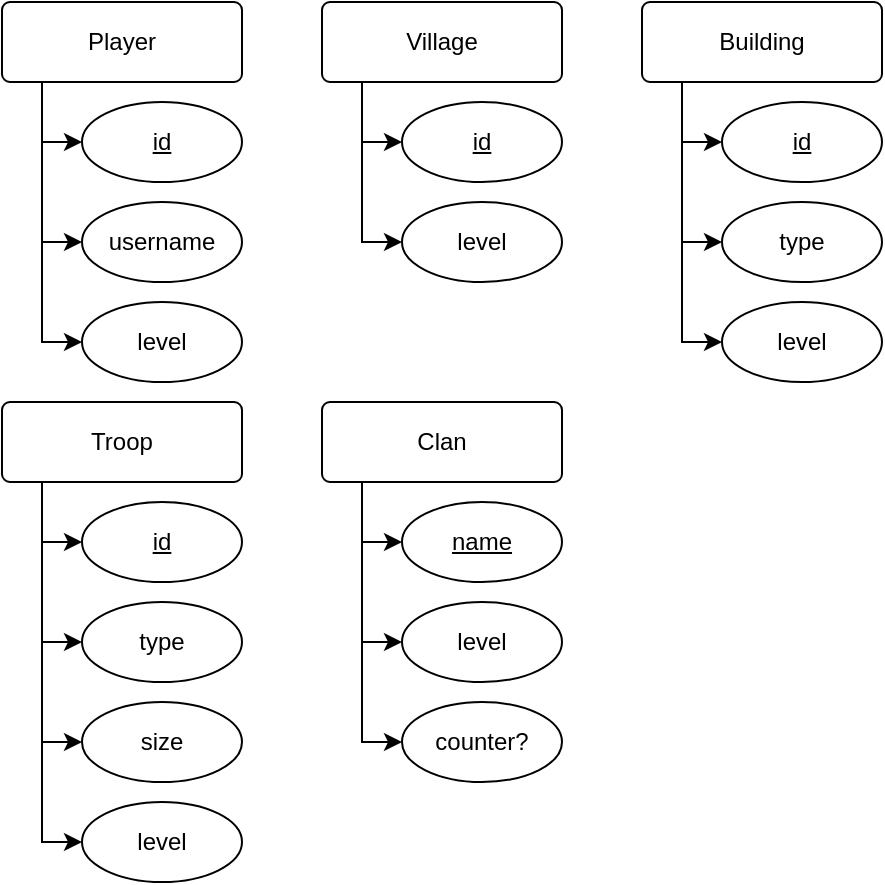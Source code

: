 <mxfile version="24.3.0" type="github">
  <diagram name="Seite-1" id="SgFTbVYPc5gPEPlRsAPC">
    <mxGraphModel dx="1212" dy="639" grid="1" gridSize="10" guides="1" tooltips="1" connect="1" arrows="1" fold="1" page="1" pageScale="1" pageWidth="827" pageHeight="1169" math="0" shadow="0">
      <root>
        <mxCell id="0" />
        <mxCell id="1" parent="0" />
        <mxCell id="79ETfCYZExZ3tthihmUW-4" style="edgeStyle=orthogonalEdgeStyle;rounded=0;orthogonalLoop=1;jettySize=auto;html=1;exitX=0.25;exitY=1;exitDx=0;exitDy=0;entryX=0;entryY=0.5;entryDx=0;entryDy=0;" edge="1" parent="1" source="uwXu4CTKfHLPhr1_xGVC-1" target="79ETfCYZExZ3tthihmUW-3">
          <mxGeometry relative="1" as="geometry">
            <mxPoint x="180" y="270" as="targetPoint" />
            <Array as="points">
              <mxPoint x="180" y="240" />
              <mxPoint x="180" y="370" />
            </Array>
          </mxGeometry>
        </mxCell>
        <mxCell id="79ETfCYZExZ3tthihmUW-5" style="edgeStyle=orthogonalEdgeStyle;rounded=0;orthogonalLoop=1;jettySize=auto;html=1;exitX=0.25;exitY=1;exitDx=0;exitDy=0;entryX=0;entryY=0.5;entryDx=0;entryDy=0;" edge="1" parent="1" source="uwXu4CTKfHLPhr1_xGVC-1" target="79ETfCYZExZ3tthihmUW-1">
          <mxGeometry relative="1" as="geometry">
            <Array as="points">
              <mxPoint x="180" y="240" />
              <mxPoint x="180" y="320" />
            </Array>
          </mxGeometry>
        </mxCell>
        <mxCell id="79ETfCYZExZ3tthihmUW-22" style="edgeStyle=orthogonalEdgeStyle;rounded=0;orthogonalLoop=1;jettySize=auto;html=1;exitX=0.25;exitY=1;exitDx=0;exitDy=0;entryX=0;entryY=0.5;entryDx=0;entryDy=0;" edge="1" parent="1" source="uwXu4CTKfHLPhr1_xGVC-1" target="79ETfCYZExZ3tthihmUW-21">
          <mxGeometry relative="1" as="geometry">
            <Array as="points">
              <mxPoint x="180" y="240" />
              <mxPoint x="180" y="270" />
            </Array>
          </mxGeometry>
        </mxCell>
        <mxCell id="uwXu4CTKfHLPhr1_xGVC-1" value="Player" style="rounded=1;arcSize=10;whiteSpace=wrap;html=1;align=center;" parent="1" vertex="1">
          <mxGeometry x="160" y="200" width="120" height="40" as="geometry" />
        </mxCell>
        <mxCell id="79ETfCYZExZ3tthihmUW-1" value="username" style="ellipse;whiteSpace=wrap;html=1;align=center;" vertex="1" parent="1">
          <mxGeometry x="200" y="300" width="80" height="40" as="geometry" />
        </mxCell>
        <mxCell id="79ETfCYZExZ3tthihmUW-3" value="level" style="ellipse;whiteSpace=wrap;html=1;align=center;" vertex="1" parent="1">
          <mxGeometry x="200" y="350" width="80" height="40" as="geometry" />
        </mxCell>
        <mxCell id="79ETfCYZExZ3tthihmUW-6" style="edgeStyle=orthogonalEdgeStyle;rounded=0;orthogonalLoop=1;jettySize=auto;html=1;exitX=0.25;exitY=1;exitDx=0;exitDy=0;entryX=0;entryY=0.5;entryDx=0;entryDy=0;" edge="1" source="79ETfCYZExZ3tthihmUW-8" target="79ETfCYZExZ3tthihmUW-10" parent="1">
          <mxGeometry relative="1" as="geometry">
            <mxPoint x="340" y="270" as="targetPoint" />
            <Array as="points">
              <mxPoint x="340" y="240" />
              <mxPoint x="340" y="320" />
            </Array>
          </mxGeometry>
        </mxCell>
        <mxCell id="79ETfCYZExZ3tthihmUW-7" style="edgeStyle=orthogonalEdgeStyle;rounded=0;orthogonalLoop=1;jettySize=auto;html=1;exitX=0.25;exitY=1;exitDx=0;exitDy=0;entryX=0;entryY=0.5;entryDx=0;entryDy=0;" edge="1" source="79ETfCYZExZ3tthihmUW-8" target="79ETfCYZExZ3tthihmUW-9" parent="1">
          <mxGeometry relative="1" as="geometry">
            <Array as="points">
              <mxPoint x="340" y="240" />
              <mxPoint x="340" y="270" />
            </Array>
          </mxGeometry>
        </mxCell>
        <mxCell id="79ETfCYZExZ3tthihmUW-8" value="Village" style="rounded=1;arcSize=10;whiteSpace=wrap;html=1;align=center;" vertex="1" parent="1">
          <mxGeometry x="320" y="200" width="120" height="40" as="geometry" />
        </mxCell>
        <mxCell id="79ETfCYZExZ3tthihmUW-9" value="&lt;u&gt;id&lt;/u&gt;" style="ellipse;whiteSpace=wrap;html=1;align=center;" vertex="1" parent="1">
          <mxGeometry x="360" y="250" width="80" height="40" as="geometry" />
        </mxCell>
        <mxCell id="79ETfCYZExZ3tthihmUW-10" value="level" style="ellipse;whiteSpace=wrap;html=1;align=center;" vertex="1" parent="1">
          <mxGeometry x="360" y="300" width="80" height="40" as="geometry" />
        </mxCell>
        <mxCell id="79ETfCYZExZ3tthihmUW-13" style="edgeStyle=orthogonalEdgeStyle;rounded=0;orthogonalLoop=1;jettySize=auto;html=1;exitX=0.25;exitY=1;exitDx=0;exitDy=0;entryX=0;entryY=0.5;entryDx=0;entryDy=0;" edge="1" source="79ETfCYZExZ3tthihmUW-15" target="79ETfCYZExZ3tthihmUW-17" parent="1">
          <mxGeometry relative="1" as="geometry">
            <mxPoint x="500" y="270" as="targetPoint" />
            <Array as="points">
              <mxPoint x="500" y="240" />
              <mxPoint x="500" y="320" />
            </Array>
          </mxGeometry>
        </mxCell>
        <mxCell id="79ETfCYZExZ3tthihmUW-14" style="edgeStyle=orthogonalEdgeStyle;rounded=0;orthogonalLoop=1;jettySize=auto;html=1;exitX=0.25;exitY=1;exitDx=0;exitDy=0;entryX=0;entryY=0.5;entryDx=0;entryDy=0;" edge="1" source="79ETfCYZExZ3tthihmUW-15" target="79ETfCYZExZ3tthihmUW-16" parent="1">
          <mxGeometry relative="1" as="geometry">
            <Array as="points">
              <mxPoint x="500" y="240" />
              <mxPoint x="500" y="270" />
            </Array>
          </mxGeometry>
        </mxCell>
        <mxCell id="79ETfCYZExZ3tthihmUW-19" style="edgeStyle=orthogonalEdgeStyle;rounded=0;orthogonalLoop=1;jettySize=auto;html=1;exitX=0.25;exitY=1;exitDx=0;exitDy=0;entryX=0;entryY=0.5;entryDx=0;entryDy=0;" edge="1" parent="1" source="79ETfCYZExZ3tthihmUW-15" target="79ETfCYZExZ3tthihmUW-18">
          <mxGeometry relative="1" as="geometry">
            <Array as="points">
              <mxPoint x="500" y="240" />
              <mxPoint x="500" y="370" />
            </Array>
          </mxGeometry>
        </mxCell>
        <mxCell id="79ETfCYZExZ3tthihmUW-15" value="Building" style="rounded=1;arcSize=10;whiteSpace=wrap;html=1;align=center;" vertex="1" parent="1">
          <mxGeometry x="480" y="200" width="120" height="40" as="geometry" />
        </mxCell>
        <mxCell id="79ETfCYZExZ3tthihmUW-16" value="&lt;u&gt;id&lt;/u&gt;" style="ellipse;whiteSpace=wrap;html=1;align=center;" vertex="1" parent="1">
          <mxGeometry x="520" y="250" width="80" height="40" as="geometry" />
        </mxCell>
        <mxCell id="79ETfCYZExZ3tthihmUW-17" value="type" style="ellipse;whiteSpace=wrap;html=1;align=center;" vertex="1" parent="1">
          <mxGeometry x="520" y="300" width="80" height="40" as="geometry" />
        </mxCell>
        <mxCell id="79ETfCYZExZ3tthihmUW-18" value="level" style="ellipse;whiteSpace=wrap;html=1;align=center;" vertex="1" parent="1">
          <mxGeometry x="520" y="350" width="80" height="40" as="geometry" />
        </mxCell>
        <mxCell id="79ETfCYZExZ3tthihmUW-21" value="&lt;u&gt;id&lt;/u&gt;" style="ellipse;whiteSpace=wrap;html=1;align=center;" vertex="1" parent="1">
          <mxGeometry x="200" y="250" width="80" height="40" as="geometry" />
        </mxCell>
        <mxCell id="79ETfCYZExZ3tthihmUW-23" style="edgeStyle=orthogonalEdgeStyle;rounded=0;orthogonalLoop=1;jettySize=auto;html=1;exitX=0.25;exitY=1;exitDx=0;exitDy=0;entryX=0;entryY=0.5;entryDx=0;entryDy=0;" edge="1" source="79ETfCYZExZ3tthihmUW-26" target="79ETfCYZExZ3tthihmUW-28" parent="1">
          <mxGeometry relative="1" as="geometry">
            <mxPoint x="180" y="470" as="targetPoint" />
            <Array as="points">
              <mxPoint x="180" y="440" />
              <mxPoint x="180" y="520" />
            </Array>
          </mxGeometry>
        </mxCell>
        <mxCell id="79ETfCYZExZ3tthihmUW-24" style="edgeStyle=orthogonalEdgeStyle;rounded=0;orthogonalLoop=1;jettySize=auto;html=1;exitX=0.25;exitY=1;exitDx=0;exitDy=0;entryX=0;entryY=0.5;entryDx=0;entryDy=0;" edge="1" source="79ETfCYZExZ3tthihmUW-26" target="79ETfCYZExZ3tthihmUW-27" parent="1">
          <mxGeometry relative="1" as="geometry">
            <Array as="points">
              <mxPoint x="180" y="440" />
              <mxPoint x="180" y="470" />
            </Array>
          </mxGeometry>
        </mxCell>
        <mxCell id="79ETfCYZExZ3tthihmUW-25" style="edgeStyle=orthogonalEdgeStyle;rounded=0;orthogonalLoop=1;jettySize=auto;html=1;exitX=0.25;exitY=1;exitDx=0;exitDy=0;entryX=0;entryY=0.5;entryDx=0;entryDy=0;" edge="1" source="79ETfCYZExZ3tthihmUW-26" target="79ETfCYZExZ3tthihmUW-29" parent="1">
          <mxGeometry relative="1" as="geometry">
            <Array as="points">
              <mxPoint x="180" y="440" />
              <mxPoint x="180" y="570" />
            </Array>
          </mxGeometry>
        </mxCell>
        <mxCell id="79ETfCYZExZ3tthihmUW-31" style="edgeStyle=orthogonalEdgeStyle;rounded=0;orthogonalLoop=1;jettySize=auto;html=1;exitX=0.25;exitY=1;exitDx=0;exitDy=0;entryX=0;entryY=0.5;entryDx=0;entryDy=0;" edge="1" parent="1" source="79ETfCYZExZ3tthihmUW-26" target="79ETfCYZExZ3tthihmUW-30">
          <mxGeometry relative="1" as="geometry">
            <Array as="points">
              <mxPoint x="180" y="440" />
              <mxPoint x="180" y="620" />
            </Array>
          </mxGeometry>
        </mxCell>
        <mxCell id="79ETfCYZExZ3tthihmUW-26" value="Troop" style="rounded=1;arcSize=10;whiteSpace=wrap;html=1;align=center;" vertex="1" parent="1">
          <mxGeometry x="160" y="400" width="120" height="40" as="geometry" />
        </mxCell>
        <mxCell id="79ETfCYZExZ3tthihmUW-27" value="&lt;u&gt;id&lt;/u&gt;" style="ellipse;whiteSpace=wrap;html=1;align=center;" vertex="1" parent="1">
          <mxGeometry x="200" y="450" width="80" height="40" as="geometry" />
        </mxCell>
        <mxCell id="79ETfCYZExZ3tthihmUW-28" value="type" style="ellipse;whiteSpace=wrap;html=1;align=center;" vertex="1" parent="1">
          <mxGeometry x="200" y="500" width="80" height="40" as="geometry" />
        </mxCell>
        <mxCell id="79ETfCYZExZ3tthihmUW-29" value="size" style="ellipse;whiteSpace=wrap;html=1;align=center;" vertex="1" parent="1">
          <mxGeometry x="200" y="550" width="80" height="40" as="geometry" />
        </mxCell>
        <mxCell id="79ETfCYZExZ3tthihmUW-30" value="level" style="ellipse;whiteSpace=wrap;html=1;align=center;" vertex="1" parent="1">
          <mxGeometry x="200" y="600" width="80" height="40" as="geometry" />
        </mxCell>
        <mxCell id="79ETfCYZExZ3tthihmUW-32" style="edgeStyle=orthogonalEdgeStyle;rounded=0;orthogonalLoop=1;jettySize=auto;html=1;exitX=0.25;exitY=1;exitDx=0;exitDy=0;entryX=0;entryY=0.5;entryDx=0;entryDy=0;" edge="1" source="79ETfCYZExZ3tthihmUW-36" target="79ETfCYZExZ3tthihmUW-38" parent="1">
          <mxGeometry relative="1" as="geometry">
            <mxPoint x="340" y="470" as="targetPoint" />
            <Array as="points">
              <mxPoint x="340" y="440" />
              <mxPoint x="340" y="520" />
            </Array>
          </mxGeometry>
        </mxCell>
        <mxCell id="79ETfCYZExZ3tthihmUW-33" style="edgeStyle=orthogonalEdgeStyle;rounded=0;orthogonalLoop=1;jettySize=auto;html=1;exitX=0.25;exitY=1;exitDx=0;exitDy=0;entryX=0;entryY=0.5;entryDx=0;entryDy=0;" edge="1" source="79ETfCYZExZ3tthihmUW-36" target="79ETfCYZExZ3tthihmUW-37" parent="1">
          <mxGeometry relative="1" as="geometry">
            <Array as="points">
              <mxPoint x="340" y="440" />
              <mxPoint x="340" y="470" />
            </Array>
          </mxGeometry>
        </mxCell>
        <mxCell id="79ETfCYZExZ3tthihmUW-34" style="edgeStyle=orthogonalEdgeStyle;rounded=0;orthogonalLoop=1;jettySize=auto;html=1;exitX=0.25;exitY=1;exitDx=0;exitDy=0;entryX=0;entryY=0.5;entryDx=0;entryDy=0;" edge="1" source="79ETfCYZExZ3tthihmUW-36" target="79ETfCYZExZ3tthihmUW-39" parent="1">
          <mxGeometry relative="1" as="geometry">
            <Array as="points">
              <mxPoint x="340" y="440" />
              <mxPoint x="340" y="570" />
            </Array>
          </mxGeometry>
        </mxCell>
        <mxCell id="79ETfCYZExZ3tthihmUW-36" value="Clan" style="rounded=1;arcSize=10;whiteSpace=wrap;html=1;align=center;" vertex="1" parent="1">
          <mxGeometry x="320" y="400" width="120" height="40" as="geometry" />
        </mxCell>
        <mxCell id="79ETfCYZExZ3tthihmUW-37" value="&lt;u&gt;name&lt;/u&gt;" style="ellipse;whiteSpace=wrap;html=1;align=center;" vertex="1" parent="1">
          <mxGeometry x="360" y="450" width="80" height="40" as="geometry" />
        </mxCell>
        <mxCell id="79ETfCYZExZ3tthihmUW-38" value="level" style="ellipse;whiteSpace=wrap;html=1;align=center;" vertex="1" parent="1">
          <mxGeometry x="360" y="500" width="80" height="40" as="geometry" />
        </mxCell>
        <mxCell id="79ETfCYZExZ3tthihmUW-39" value="counter?" style="ellipse;whiteSpace=wrap;html=1;align=center;" vertex="1" parent="1">
          <mxGeometry x="360" y="550" width="80" height="40" as="geometry" />
        </mxCell>
      </root>
    </mxGraphModel>
  </diagram>
</mxfile>
